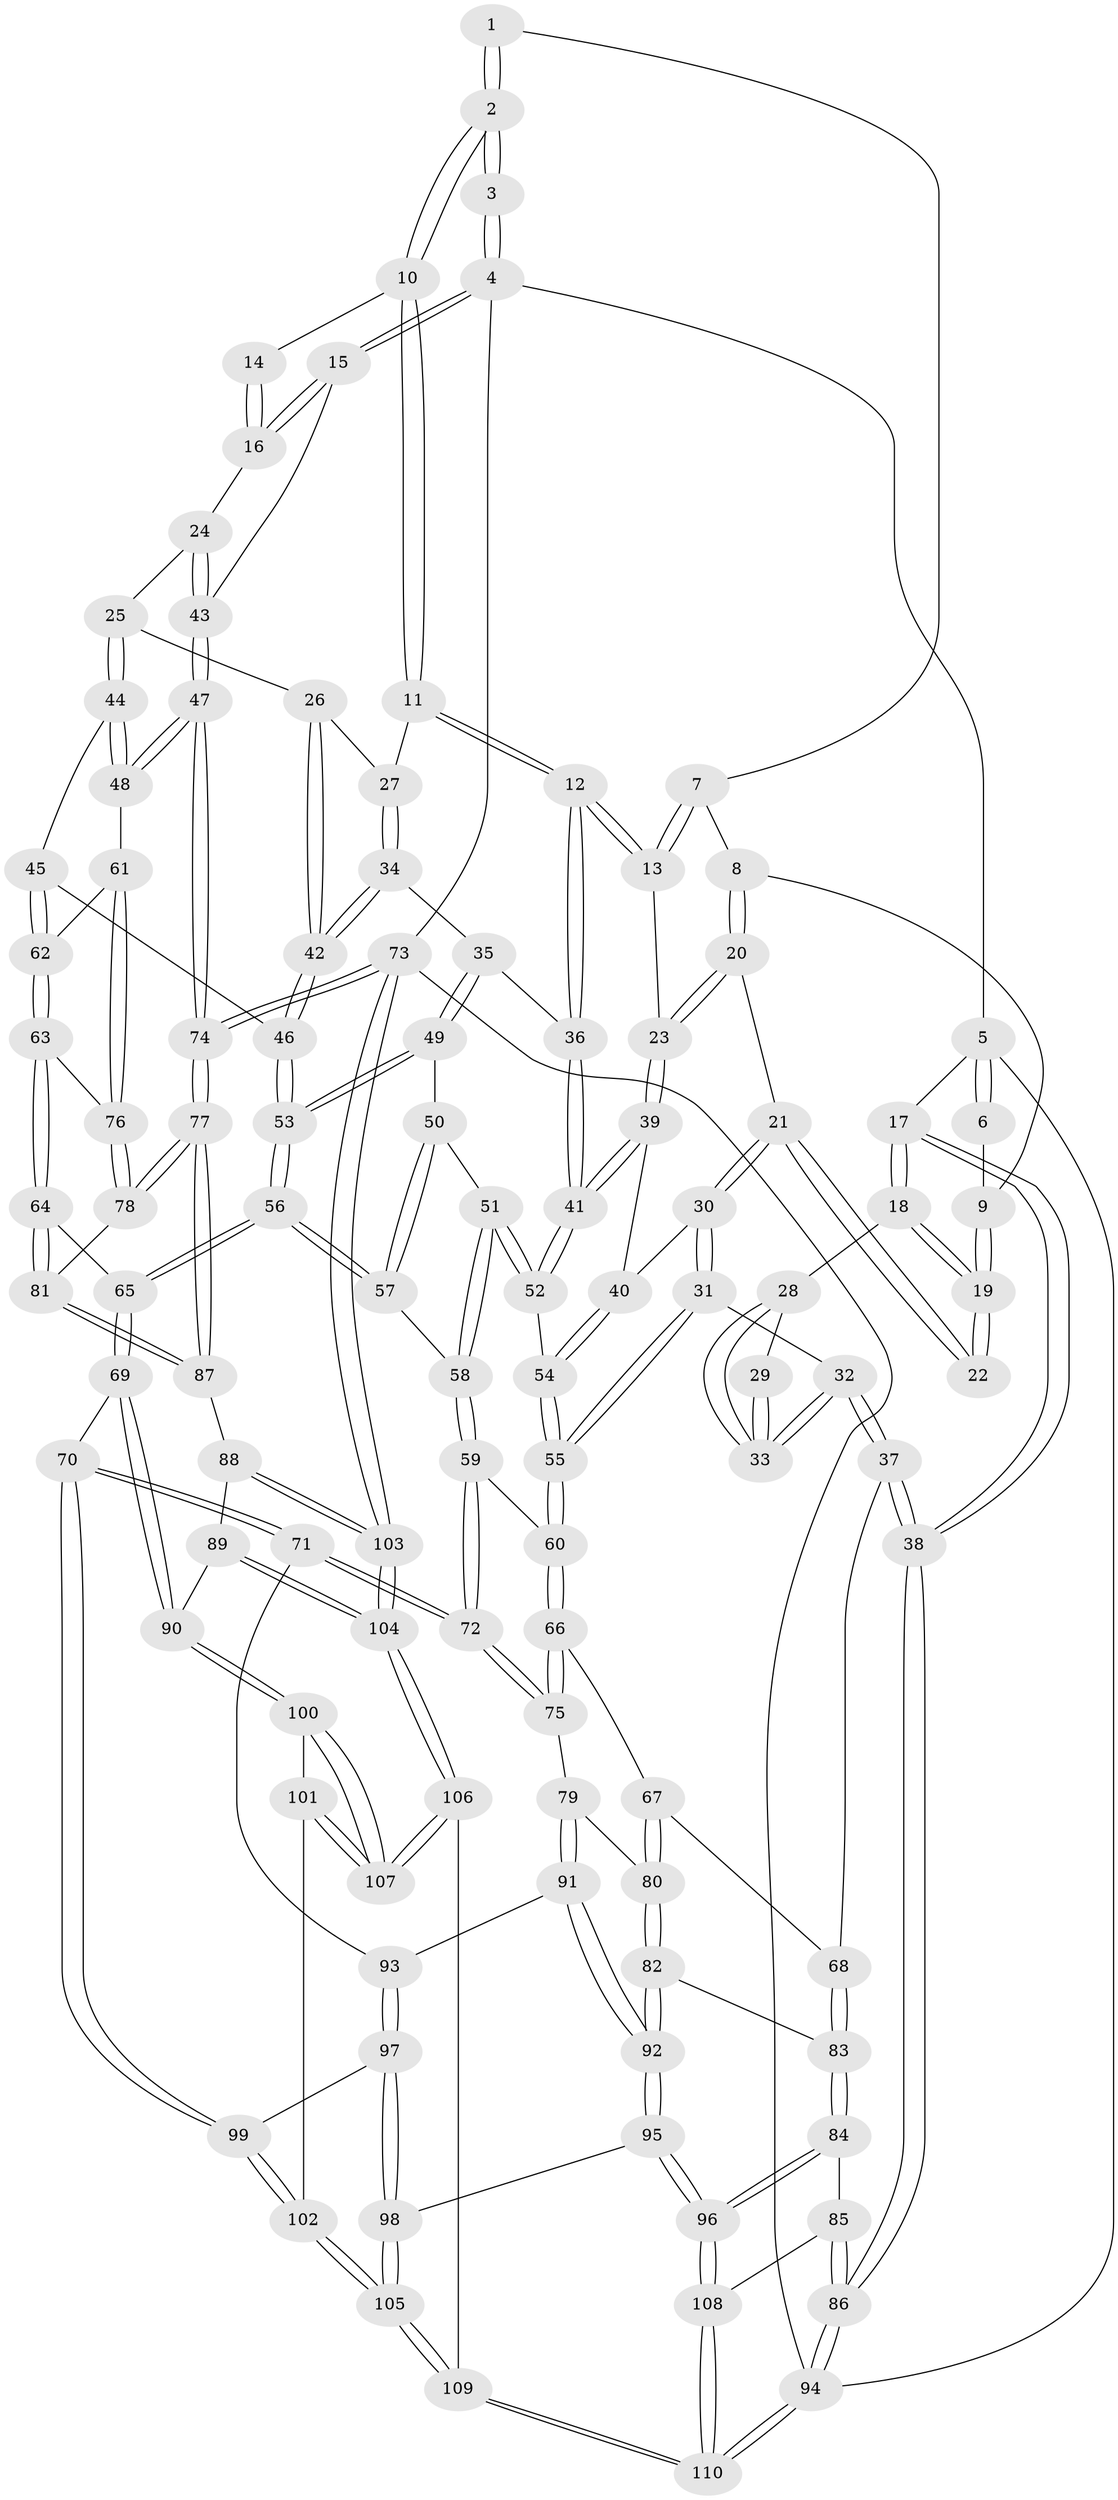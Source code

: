 // Generated by graph-tools (version 1.1) at 2025/17/03/09/25 04:17:00]
// undirected, 110 vertices, 272 edges
graph export_dot {
graph [start="1"]
  node [color=gray90,style=filled];
  1 [pos="+0.5191644470396932+0"];
  2 [pos="+0.6041274441685918+0"];
  3 [pos="+1+0"];
  4 [pos="+1+0"];
  5 [pos="+0+0"];
  6 [pos="+0.3322422361238005+0"];
  7 [pos="+0.37547105430831146+0.10361130750367081"];
  8 [pos="+0.2686087405038163+0.07561523230139773"];
  9 [pos="+0.24951885890686487+0.05258539993364134"];
  10 [pos="+0.6134311445500411+0"];
  11 [pos="+0.6215672855272913+0.016623268610314147"];
  12 [pos="+0.46429804773617395+0.19646471262369272"];
  13 [pos="+0.4138918486319908+0.19005718223031787"];
  14 [pos="+0.9018073364995989+0.08046834189799183"];
  15 [pos="+1+0.008671080691108774"];
  16 [pos="+0.908970976584709+0.1080498666925445"];
  17 [pos="+0+0"];
  18 [pos="+0.08404108674259161+0.1081544472690456"];
  19 [pos="+0.19654624711033172+0.08248852791804663"];
  20 [pos="+0.29864923366096097+0.17257923178759668"];
  21 [pos="+0.2429202325011098+0.2016453358146604"];
  22 [pos="+0.22150069219384275+0.19149447041480883"];
  23 [pos="+0.35658838175352553+0.210393227089432"];
  24 [pos="+0.8501481916104763+0.20541842328808202"];
  25 [pos="+0.811711976449681+0.21753534275539657"];
  26 [pos="+0.7522942916745071+0.19093582760009734"];
  27 [pos="+0.6254504737399544+0.022996472607298115"];
  28 [pos="+0.09012921857599679+0.1359736818538098"];
  29 [pos="+0.2054006963528055+0.19691607951580092"];
  30 [pos="+0.2403021030437683+0.3221817528711079"];
  31 [pos="+0.13840759478356815+0.3470449082936514"];
  32 [pos="+0.1004113217939579+0.3535392472342265"];
  33 [pos="+0.10286264183000637+0.3231390513018384"];
  34 [pos="+0.5820830895691602+0.2975691065647025"];
  35 [pos="+0.544106992031596+0.3023021030451789"];
  36 [pos="+0.4846145105978247+0.2608821650330109"];
  37 [pos="+0+0.4882661016272186"];
  38 [pos="+0+0.5090502234838823"];
  39 [pos="+0.33703601879569495+0.2515242002190976"];
  40 [pos="+0.244495606392204+0.32258332705164267"];
  41 [pos="+0.4080705825098327+0.35898643380319634"];
  42 [pos="+0.6402341855728494+0.30821789882596234"];
  43 [pos="+1+0.3468916946897399"];
  44 [pos="+0.8148337827283165+0.3532103206965216"];
  45 [pos="+0.7281527462770115+0.41500149090090577"];
  46 [pos="+0.6703773447781927+0.41434833261400356"];
  47 [pos="+1+0.461133014829909"];
  48 [pos="+0.9804852594125543+0.49748776545806794"];
  49 [pos="+0.530971824720341+0.40422887465722235"];
  50 [pos="+0.48958517311107463+0.419638793933787"];
  51 [pos="+0.44157065940889373+0.4292677561763064"];
  52 [pos="+0.39911629422352035+0.3929680035914264"];
  53 [pos="+0.6244487359909429+0.45796663573655333"];
  54 [pos="+0.3411039461009183+0.40323031921943425"];
  55 [pos="+0.306106924765465+0.4700936904951232"];
  56 [pos="+0.6119895583036251+0.5498228023198362"];
  57 [pos="+0.5536544404113228+0.5454061272601235"];
  58 [pos="+0.4421167541690565+0.5521627271226102"];
  59 [pos="+0.4313003600168444+0.5641239440735946"];
  60 [pos="+0.2780058340593789+0.5497301948043489"];
  61 [pos="+0.9439753570660377+0.5258591713195341"];
  62 [pos="+0.7563513817994566+0.4733428115875553"];
  63 [pos="+0.7291848652625923+0.6032019572204457"];
  64 [pos="+0.6898696294357815+0.6278578114455866"];
  65 [pos="+0.6610508558515067+0.6329110386479602"];
  66 [pos="+0.2708202404708526+0.5539325536687497"];
  67 [pos="+0.18832531245221817+0.5581233045134186"];
  68 [pos="+0.098984439866196+0.5473632178659269"];
  69 [pos="+0.614071438445233+0.7196904245221464"];
  70 [pos="+0.5369623372519728+0.7552493822853322"];
  71 [pos="+0.46169662254361316+0.7182166156491674"];
  72 [pos="+0.4491686015140836+0.7063030114214766"];
  73 [pos="+1+1"];
  74 [pos="+1+0.768467812102428"];
  75 [pos="+0.3289252249245022+0.706328300670144"];
  76 [pos="+0.9084927212590727+0.5665753752712023"];
  77 [pos="+1+0.77447940983219"];
  78 [pos="+0.8974696581132617+0.6717645218237079"];
  79 [pos="+0.29963566212987225+0.7342715224907875"];
  80 [pos="+0.25911379664832274+0.7389664481785504"];
  81 [pos="+0.8632885430156054+0.7626391181786716"];
  82 [pos="+0.22408117683287793+0.7563557606982393"];
  83 [pos="+0.18622620945570645+0.7637330185409447"];
  84 [pos="+0.16680215976587492+0.7905072409718056"];
  85 [pos="+0.058804233436062205+0.8536895612431258"];
  86 [pos="+0+0.8222921929640505"];
  87 [pos="+0.8696203674385353+0.8188375427375769"];
  88 [pos="+0.8590637040476272+0.835756880086456"];
  89 [pos="+0.8311808457119684+0.8498917926887071"];
  90 [pos="+0.7533917936353014+0.8629697872307115"];
  91 [pos="+0.3074013008594666+0.7614296858888102"];
  92 [pos="+0.2951105064455311+0.8799340658458327"];
  93 [pos="+0.3728040998497327+0.8182108481905754"];
  94 [pos="+0+1"];
  95 [pos="+0.2979530079176649+0.9019450247408874"];
  96 [pos="+0.278856564680659+0.9104837330757374"];
  97 [pos="+0.3623136062254955+0.8705505545944409"];
  98 [pos="+0.3210552617802251+0.9035922932202837"];
  99 [pos="+0.5188783386309784+0.8677866846708738"];
  100 [pos="+0.7446592925383011+0.8753934037465346"];
  101 [pos="+0.5299617121164858+0.8887363006904013"];
  102 [pos="+0.5230190778791318+0.8856590533626285"];
  103 [pos="+1+1"];
  104 [pos="+0.8439844822346301+1"];
  105 [pos="+0.4526307493947253+1"];
  106 [pos="+0.6954584859121201+1"];
  107 [pos="+0.6876949263996973+0.9989731170736103"];
  108 [pos="+0.20403504179300855+0.9826718903630473"];
  109 [pos="+0.462698851735885+1"];
  110 [pos="+0.1872169450180655+1"];
  1 -- 2;
  1 -- 2;
  1 -- 7;
  2 -- 3;
  2 -- 3;
  2 -- 10;
  2 -- 10;
  3 -- 4;
  3 -- 4;
  4 -- 5;
  4 -- 15;
  4 -- 15;
  4 -- 73;
  5 -- 6;
  5 -- 6;
  5 -- 17;
  5 -- 94;
  6 -- 9;
  7 -- 8;
  7 -- 13;
  7 -- 13;
  8 -- 9;
  8 -- 20;
  8 -- 20;
  9 -- 19;
  9 -- 19;
  10 -- 11;
  10 -- 11;
  10 -- 14;
  11 -- 12;
  11 -- 12;
  11 -- 27;
  12 -- 13;
  12 -- 13;
  12 -- 36;
  12 -- 36;
  13 -- 23;
  14 -- 16;
  14 -- 16;
  15 -- 16;
  15 -- 16;
  15 -- 43;
  16 -- 24;
  17 -- 18;
  17 -- 18;
  17 -- 38;
  17 -- 38;
  18 -- 19;
  18 -- 19;
  18 -- 28;
  19 -- 22;
  19 -- 22;
  20 -- 21;
  20 -- 23;
  20 -- 23;
  21 -- 22;
  21 -- 22;
  21 -- 30;
  21 -- 30;
  23 -- 39;
  23 -- 39;
  24 -- 25;
  24 -- 43;
  24 -- 43;
  25 -- 26;
  25 -- 44;
  25 -- 44;
  26 -- 27;
  26 -- 42;
  26 -- 42;
  27 -- 34;
  27 -- 34;
  28 -- 29;
  28 -- 33;
  28 -- 33;
  29 -- 33;
  29 -- 33;
  30 -- 31;
  30 -- 31;
  30 -- 40;
  31 -- 32;
  31 -- 55;
  31 -- 55;
  32 -- 33;
  32 -- 33;
  32 -- 37;
  32 -- 37;
  34 -- 35;
  34 -- 42;
  34 -- 42;
  35 -- 36;
  35 -- 49;
  35 -- 49;
  36 -- 41;
  36 -- 41;
  37 -- 38;
  37 -- 38;
  37 -- 68;
  38 -- 86;
  38 -- 86;
  39 -- 40;
  39 -- 41;
  39 -- 41;
  40 -- 54;
  40 -- 54;
  41 -- 52;
  41 -- 52;
  42 -- 46;
  42 -- 46;
  43 -- 47;
  43 -- 47;
  44 -- 45;
  44 -- 48;
  44 -- 48;
  45 -- 46;
  45 -- 62;
  45 -- 62;
  46 -- 53;
  46 -- 53;
  47 -- 48;
  47 -- 48;
  47 -- 74;
  47 -- 74;
  48 -- 61;
  49 -- 50;
  49 -- 53;
  49 -- 53;
  50 -- 51;
  50 -- 57;
  50 -- 57;
  51 -- 52;
  51 -- 52;
  51 -- 58;
  51 -- 58;
  52 -- 54;
  53 -- 56;
  53 -- 56;
  54 -- 55;
  54 -- 55;
  55 -- 60;
  55 -- 60;
  56 -- 57;
  56 -- 57;
  56 -- 65;
  56 -- 65;
  57 -- 58;
  58 -- 59;
  58 -- 59;
  59 -- 60;
  59 -- 72;
  59 -- 72;
  60 -- 66;
  60 -- 66;
  61 -- 62;
  61 -- 76;
  61 -- 76;
  62 -- 63;
  62 -- 63;
  63 -- 64;
  63 -- 64;
  63 -- 76;
  64 -- 65;
  64 -- 81;
  64 -- 81;
  65 -- 69;
  65 -- 69;
  66 -- 67;
  66 -- 75;
  66 -- 75;
  67 -- 68;
  67 -- 80;
  67 -- 80;
  68 -- 83;
  68 -- 83;
  69 -- 70;
  69 -- 90;
  69 -- 90;
  70 -- 71;
  70 -- 71;
  70 -- 99;
  70 -- 99;
  71 -- 72;
  71 -- 72;
  71 -- 93;
  72 -- 75;
  72 -- 75;
  73 -- 74;
  73 -- 74;
  73 -- 103;
  73 -- 103;
  73 -- 94;
  74 -- 77;
  74 -- 77;
  75 -- 79;
  76 -- 78;
  76 -- 78;
  77 -- 78;
  77 -- 78;
  77 -- 87;
  77 -- 87;
  78 -- 81;
  79 -- 80;
  79 -- 91;
  79 -- 91;
  80 -- 82;
  80 -- 82;
  81 -- 87;
  81 -- 87;
  82 -- 83;
  82 -- 92;
  82 -- 92;
  83 -- 84;
  83 -- 84;
  84 -- 85;
  84 -- 96;
  84 -- 96;
  85 -- 86;
  85 -- 86;
  85 -- 108;
  86 -- 94;
  86 -- 94;
  87 -- 88;
  88 -- 89;
  88 -- 103;
  88 -- 103;
  89 -- 90;
  89 -- 104;
  89 -- 104;
  90 -- 100;
  90 -- 100;
  91 -- 92;
  91 -- 92;
  91 -- 93;
  92 -- 95;
  92 -- 95;
  93 -- 97;
  93 -- 97;
  94 -- 110;
  94 -- 110;
  95 -- 96;
  95 -- 96;
  95 -- 98;
  96 -- 108;
  96 -- 108;
  97 -- 98;
  97 -- 98;
  97 -- 99;
  98 -- 105;
  98 -- 105;
  99 -- 102;
  99 -- 102;
  100 -- 101;
  100 -- 107;
  100 -- 107;
  101 -- 102;
  101 -- 107;
  101 -- 107;
  102 -- 105;
  102 -- 105;
  103 -- 104;
  103 -- 104;
  104 -- 106;
  104 -- 106;
  105 -- 109;
  105 -- 109;
  106 -- 107;
  106 -- 107;
  106 -- 109;
  108 -- 110;
  108 -- 110;
  109 -- 110;
  109 -- 110;
}
